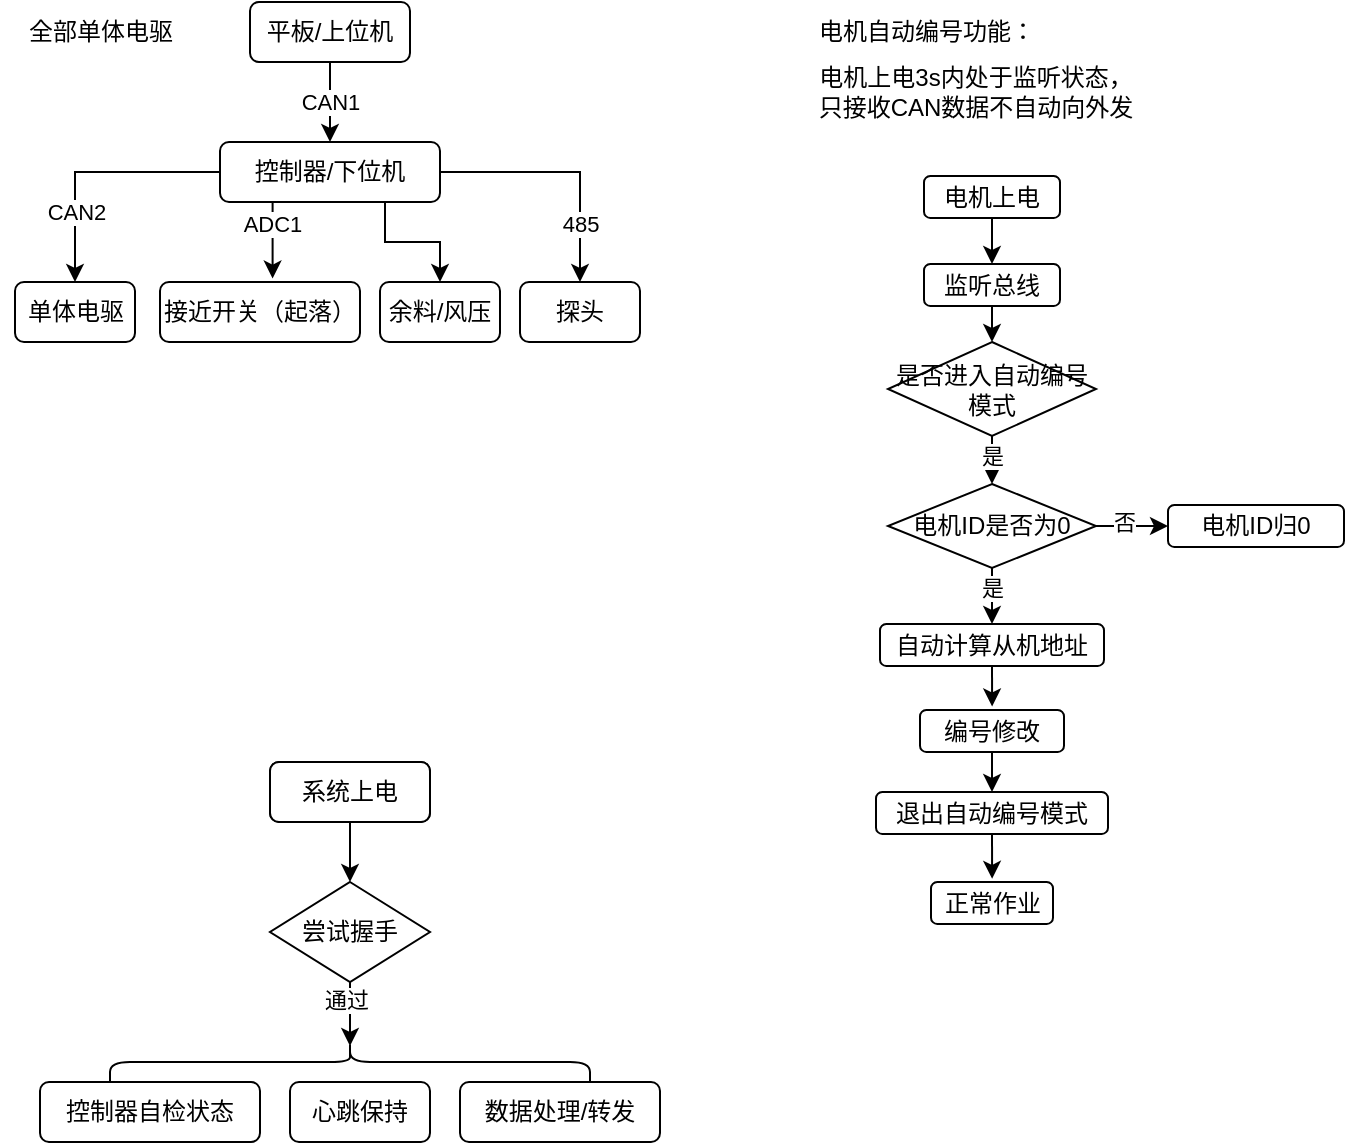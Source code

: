 <mxfile version="28.0.7">
  <diagram name="第 1 页" id="hQQTb26Kw4SWq1hqYUZ3">
    <mxGraphModel dx="672" dy="449" grid="0" gridSize="10" guides="1" tooltips="1" connect="1" arrows="1" fold="1" page="1" pageScale="1" pageWidth="4681" pageHeight="3300" math="0" shadow="0">
      <root>
        <mxCell id="0" />
        <mxCell id="1" parent="0" />
        <mxCell id="UMef8A2W53G7Eu2KbrEZ-11" style="edgeStyle=orthogonalEdgeStyle;rounded=0;orthogonalLoop=1;jettySize=auto;html=1;exitX=0.5;exitY=1;exitDx=0;exitDy=0;entryX=0.5;entryY=0;entryDx=0;entryDy=0;" edge="1" parent="1" source="UMef8A2W53G7Eu2KbrEZ-1" target="UMef8A2W53G7Eu2KbrEZ-2">
          <mxGeometry relative="1" as="geometry" />
        </mxCell>
        <mxCell id="UMef8A2W53G7Eu2KbrEZ-1" value="系统上电" style="rounded=1;whiteSpace=wrap;html=1;" vertex="1" parent="1">
          <mxGeometry x="165" y="410" width="80" height="30" as="geometry" />
        </mxCell>
        <mxCell id="UMef8A2W53G7Eu2KbrEZ-2" value="尝试握手" style="rhombus;whiteSpace=wrap;html=1;" vertex="1" parent="1">
          <mxGeometry x="165" y="470" width="80" height="50" as="geometry" />
        </mxCell>
        <mxCell id="UMef8A2W53G7Eu2KbrEZ-3" value="控制器自检状态" style="rounded=1;whiteSpace=wrap;html=1;" vertex="1" parent="1">
          <mxGeometry x="50" y="570" width="110" height="30" as="geometry" />
        </mxCell>
        <mxCell id="UMef8A2W53G7Eu2KbrEZ-4" value="心跳保持" style="rounded=1;whiteSpace=wrap;html=1;" vertex="1" parent="1">
          <mxGeometry x="175" y="570" width="70" height="30" as="geometry" />
        </mxCell>
        <mxCell id="UMef8A2W53G7Eu2KbrEZ-6" value="数据处理/转发" style="rounded=1;whiteSpace=wrap;html=1;" vertex="1" parent="1">
          <mxGeometry x="260" y="570" width="100" height="30" as="geometry" />
        </mxCell>
        <mxCell id="UMef8A2W53G7Eu2KbrEZ-8" value="" style="shape=curlyBracket;whiteSpace=wrap;html=1;rounded=1;labelPosition=left;verticalLabelPosition=middle;align=right;verticalAlign=middle;rotation=90;" vertex="1" parent="1">
          <mxGeometry x="195" y="440" width="20" height="240" as="geometry" />
        </mxCell>
        <mxCell id="UMef8A2W53G7Eu2KbrEZ-9" style="edgeStyle=orthogonalEdgeStyle;rounded=0;orthogonalLoop=1;jettySize=auto;html=1;exitX=0.5;exitY=1;exitDx=0;exitDy=0;entryX=0.1;entryY=0.5;entryDx=0;entryDy=0;entryPerimeter=0;" edge="1" parent="1" source="UMef8A2W53G7Eu2KbrEZ-2" target="UMef8A2W53G7Eu2KbrEZ-8">
          <mxGeometry relative="1" as="geometry" />
        </mxCell>
        <mxCell id="UMef8A2W53G7Eu2KbrEZ-10" value="通过" style="edgeLabel;html=1;align=center;verticalAlign=middle;resizable=0;points=[];" vertex="1" connectable="0" parent="UMef8A2W53G7Eu2KbrEZ-9">
          <mxGeometry x="-0.426" y="-2" relative="1" as="geometry">
            <mxPoint as="offset" />
          </mxGeometry>
        </mxCell>
        <mxCell id="UMef8A2W53G7Eu2KbrEZ-12" value="系统上电" style="rounded=1;whiteSpace=wrap;html=1;" vertex="1" parent="1">
          <mxGeometry x="165" y="410" width="80" height="30" as="geometry" />
        </mxCell>
        <mxCell id="UMef8A2W53G7Eu2KbrEZ-19" style="edgeStyle=orthogonalEdgeStyle;rounded=0;orthogonalLoop=1;jettySize=auto;html=1;exitX=0.5;exitY=1;exitDx=0;exitDy=0;" edge="1" parent="1" source="UMef8A2W53G7Eu2KbrEZ-15" target="UMef8A2W53G7Eu2KbrEZ-18">
          <mxGeometry relative="1" as="geometry" />
        </mxCell>
        <mxCell id="UMef8A2W53G7Eu2KbrEZ-20" value="CAN1" style="edgeLabel;html=1;align=center;verticalAlign=middle;resizable=0;points=[];" vertex="1" connectable="0" parent="UMef8A2W53G7Eu2KbrEZ-19">
          <mxGeometry x="-0.442" y="-1" relative="1" as="geometry">
            <mxPoint x="1" y="9" as="offset" />
          </mxGeometry>
        </mxCell>
        <mxCell id="UMef8A2W53G7Eu2KbrEZ-15" value="平板/上位机" style="rounded=1;whiteSpace=wrap;html=1;" vertex="1" parent="1">
          <mxGeometry x="155" y="30" width="80" height="30" as="geometry" />
        </mxCell>
        <mxCell id="UMef8A2W53G7Eu2KbrEZ-28" style="edgeStyle=orthogonalEdgeStyle;rounded=0;orthogonalLoop=1;jettySize=auto;html=1;exitX=0;exitY=0.5;exitDx=0;exitDy=0;entryX=0.5;entryY=0;entryDx=0;entryDy=0;" edge="1" parent="1" source="UMef8A2W53G7Eu2KbrEZ-18" target="UMef8A2W53G7Eu2KbrEZ-23">
          <mxGeometry relative="1" as="geometry" />
        </mxCell>
        <mxCell id="UMef8A2W53G7Eu2KbrEZ-29" value="CAN2" style="edgeLabel;html=1;align=center;verticalAlign=middle;resizable=0;points=[];" vertex="1" connectable="0" parent="UMef8A2W53G7Eu2KbrEZ-28">
          <mxGeometry x="0.446" y="1" relative="1" as="geometry">
            <mxPoint x="-1" as="offset" />
          </mxGeometry>
        </mxCell>
        <mxCell id="UMef8A2W53G7Eu2KbrEZ-32" style="edgeStyle=orthogonalEdgeStyle;rounded=0;orthogonalLoop=1;jettySize=auto;html=1;exitX=0.75;exitY=1;exitDx=0;exitDy=0;entryX=0.5;entryY=0;entryDx=0;entryDy=0;" edge="1" parent="1" source="UMef8A2W53G7Eu2KbrEZ-18" target="UMef8A2W53G7Eu2KbrEZ-25">
          <mxGeometry relative="1" as="geometry" />
        </mxCell>
        <mxCell id="UMef8A2W53G7Eu2KbrEZ-33" style="edgeStyle=orthogonalEdgeStyle;rounded=0;orthogonalLoop=1;jettySize=auto;html=1;exitX=1;exitY=0.5;exitDx=0;exitDy=0;entryX=0.5;entryY=0;entryDx=0;entryDy=0;" edge="1" parent="1" source="UMef8A2W53G7Eu2KbrEZ-18" target="UMef8A2W53G7Eu2KbrEZ-26">
          <mxGeometry relative="1" as="geometry" />
        </mxCell>
        <mxCell id="UMef8A2W53G7Eu2KbrEZ-34" value="485" style="edgeLabel;html=1;align=center;verticalAlign=middle;resizable=0;points=[];" vertex="1" connectable="0" parent="UMef8A2W53G7Eu2KbrEZ-33">
          <mxGeometry x="0.383" relative="1" as="geometry">
            <mxPoint y="9" as="offset" />
          </mxGeometry>
        </mxCell>
        <mxCell id="UMef8A2W53G7Eu2KbrEZ-18" value="控制器/下位机" style="rounded=1;whiteSpace=wrap;html=1;" vertex="1" parent="1">
          <mxGeometry x="140" y="100" width="110" height="30" as="geometry" />
        </mxCell>
        <mxCell id="UMef8A2W53G7Eu2KbrEZ-23" value="单体电驱" style="rounded=1;whiteSpace=wrap;html=1;" vertex="1" parent="1">
          <mxGeometry x="37.5" y="170" width="60" height="30" as="geometry" />
        </mxCell>
        <mxCell id="UMef8A2W53G7Eu2KbrEZ-24" value="接近开关（起落）" style="rounded=1;whiteSpace=wrap;html=1;" vertex="1" parent="1">
          <mxGeometry x="110" y="170" width="100" height="30" as="geometry" />
        </mxCell>
        <mxCell id="UMef8A2W53G7Eu2KbrEZ-25" value="余料/风压" style="rounded=1;whiteSpace=wrap;html=1;" vertex="1" parent="1">
          <mxGeometry x="220" y="170" width="60" height="30" as="geometry" />
        </mxCell>
        <mxCell id="UMef8A2W53G7Eu2KbrEZ-26" value="探头" style="rounded=1;whiteSpace=wrap;html=1;" vertex="1" parent="1">
          <mxGeometry x="290" y="170" width="60" height="30" as="geometry" />
        </mxCell>
        <mxCell id="UMef8A2W53G7Eu2KbrEZ-27" value="全部单体电驱" style="text;html=1;align=center;verticalAlign=middle;resizable=0;points=[];autosize=1;strokeColor=none;fillColor=none;" vertex="1" parent="1">
          <mxGeometry x="30" y="30" width="100" height="30" as="geometry" />
        </mxCell>
        <mxCell id="UMef8A2W53G7Eu2KbrEZ-30" style="edgeStyle=orthogonalEdgeStyle;rounded=0;orthogonalLoop=1;jettySize=auto;html=1;exitX=0.25;exitY=1;exitDx=0;exitDy=0;entryX=0.563;entryY=-0.057;entryDx=0;entryDy=0;entryPerimeter=0;" edge="1" parent="1" source="UMef8A2W53G7Eu2KbrEZ-18" target="UMef8A2W53G7Eu2KbrEZ-24">
          <mxGeometry relative="1" as="geometry" />
        </mxCell>
        <mxCell id="UMef8A2W53G7Eu2KbrEZ-31" value="ADC1" style="edgeLabel;html=1;align=center;verticalAlign=middle;resizable=0;points=[];" vertex="1" connectable="0" parent="UMef8A2W53G7Eu2KbrEZ-30">
          <mxGeometry x="-0.252" relative="1" as="geometry">
            <mxPoint x="-1" y="-3" as="offset" />
          </mxGeometry>
        </mxCell>
        <mxCell id="UMef8A2W53G7Eu2KbrEZ-45" style="edgeStyle=orthogonalEdgeStyle;rounded=0;orthogonalLoop=1;jettySize=auto;html=1;exitX=0.5;exitY=1;exitDx=0;exitDy=0;entryX=0.5;entryY=0;entryDx=0;entryDy=0;" edge="1" parent="1" source="UMef8A2W53G7Eu2KbrEZ-35" target="UMef8A2W53G7Eu2KbrEZ-39">
          <mxGeometry relative="1" as="geometry" />
        </mxCell>
        <mxCell id="UMef8A2W53G7Eu2KbrEZ-35" value="电机上电" style="rounded=1;whiteSpace=wrap;html=1;" vertex="1" parent="1">
          <mxGeometry x="492" y="117" width="68" height="21" as="geometry" />
        </mxCell>
        <mxCell id="UMef8A2W53G7Eu2KbrEZ-36" value="电机自动编号功能：" style="text;html=1;align=center;verticalAlign=middle;resizable=0;points=[];autosize=1;strokeColor=none;fillColor=none;" vertex="1" parent="1">
          <mxGeometry x="430" y="32" width="126" height="26" as="geometry" />
        </mxCell>
        <mxCell id="UMef8A2W53G7Eu2KbrEZ-38" value="电机上电3s内处于监听状态，只接收CAN数据不自动向外发" style="text;html=1;align=center;verticalAlign=middle;whiteSpace=wrap;rounded=0;" vertex="1" parent="1">
          <mxGeometry x="438" y="60" width="160" height="30" as="geometry" />
        </mxCell>
        <mxCell id="UMef8A2W53G7Eu2KbrEZ-46" style="edgeStyle=orthogonalEdgeStyle;rounded=0;orthogonalLoop=1;jettySize=auto;html=1;exitX=0.5;exitY=1;exitDx=0;exitDy=0;entryX=0.5;entryY=0;entryDx=0;entryDy=0;" edge="1" parent="1" source="UMef8A2W53G7Eu2KbrEZ-39" target="UMef8A2W53G7Eu2KbrEZ-40">
          <mxGeometry relative="1" as="geometry" />
        </mxCell>
        <mxCell id="UMef8A2W53G7Eu2KbrEZ-39" value="监听总线" style="rounded=1;whiteSpace=wrap;html=1;" vertex="1" parent="1">
          <mxGeometry x="492" y="161" width="68" height="21" as="geometry" />
        </mxCell>
        <mxCell id="UMef8A2W53G7Eu2KbrEZ-47" style="edgeStyle=orthogonalEdgeStyle;rounded=0;orthogonalLoop=1;jettySize=auto;html=1;exitX=0.5;exitY=1;exitDx=0;exitDy=0;entryX=0.5;entryY=0;entryDx=0;entryDy=0;" edge="1" parent="1" source="UMef8A2W53G7Eu2KbrEZ-40" target="UMef8A2W53G7Eu2KbrEZ-43">
          <mxGeometry relative="1" as="geometry">
            <mxPoint x="526.065" y="265.581" as="targetPoint" />
          </mxGeometry>
        </mxCell>
        <mxCell id="UMef8A2W53G7Eu2KbrEZ-48" value="是" style="edgeLabel;html=1;align=center;verticalAlign=middle;resizable=0;points=[];" vertex="1" connectable="0" parent="UMef8A2W53G7Eu2KbrEZ-47">
          <mxGeometry x="-0.172" relative="1" as="geometry">
            <mxPoint as="offset" />
          </mxGeometry>
        </mxCell>
        <mxCell id="UMef8A2W53G7Eu2KbrEZ-40" value="是否进入自动编号模式" style="rhombus;whiteSpace=wrap;html=1;" vertex="1" parent="1">
          <mxGeometry x="474" y="200" width="104" height="47" as="geometry" />
        </mxCell>
        <mxCell id="UMef8A2W53G7Eu2KbrEZ-59" style="edgeStyle=orthogonalEdgeStyle;rounded=0;orthogonalLoop=1;jettySize=auto;html=1;exitX=0.5;exitY=1;exitDx=0;exitDy=0;" edge="1" parent="1" source="UMef8A2W53G7Eu2KbrEZ-41">
          <mxGeometry relative="1" as="geometry">
            <mxPoint x="526.065" y="382.226" as="targetPoint" />
          </mxGeometry>
        </mxCell>
        <mxCell id="UMef8A2W53G7Eu2KbrEZ-41" value="自动计算从机地址" style="rounded=1;whiteSpace=wrap;html=1;" vertex="1" parent="1">
          <mxGeometry x="470" y="341" width="112" height="21" as="geometry" />
        </mxCell>
        <mxCell id="UMef8A2W53G7Eu2KbrEZ-42" value="电机ID归0" style="rounded=1;whiteSpace=wrap;html=1;" vertex="1" parent="1">
          <mxGeometry x="614" y="281.5" width="88" height="21" as="geometry" />
        </mxCell>
        <mxCell id="UMef8A2W53G7Eu2KbrEZ-50" style="edgeStyle=orthogonalEdgeStyle;rounded=0;orthogonalLoop=1;jettySize=auto;html=1;exitX=1;exitY=0.5;exitDx=0;exitDy=0;entryX=0;entryY=0.5;entryDx=0;entryDy=0;" edge="1" parent="1" source="UMef8A2W53G7Eu2KbrEZ-43" target="UMef8A2W53G7Eu2KbrEZ-42">
          <mxGeometry relative="1" as="geometry" />
        </mxCell>
        <mxCell id="UMef8A2W53G7Eu2KbrEZ-52" value="否" style="edgeLabel;html=1;align=center;verticalAlign=middle;resizable=0;points=[];" vertex="1" connectable="0" parent="UMef8A2W53G7Eu2KbrEZ-50">
          <mxGeometry x="-0.244" y="2" relative="1" as="geometry">
            <mxPoint as="offset" />
          </mxGeometry>
        </mxCell>
        <mxCell id="UMef8A2W53G7Eu2KbrEZ-54" style="edgeStyle=orthogonalEdgeStyle;rounded=0;orthogonalLoop=1;jettySize=auto;html=1;exitX=0.5;exitY=1;exitDx=0;exitDy=0;entryX=0.5;entryY=0;entryDx=0;entryDy=0;" edge="1" parent="1" source="UMef8A2W53G7Eu2KbrEZ-43" target="UMef8A2W53G7Eu2KbrEZ-41">
          <mxGeometry relative="1" as="geometry" />
        </mxCell>
        <mxCell id="UMef8A2W53G7Eu2KbrEZ-55" value="是" style="edgeLabel;html=1;align=center;verticalAlign=middle;resizable=0;points=[];" vertex="1" connectable="0" parent="UMef8A2W53G7Eu2KbrEZ-54">
          <mxGeometry x="-0.306" relative="1" as="geometry">
            <mxPoint as="offset" />
          </mxGeometry>
        </mxCell>
        <mxCell id="UMef8A2W53G7Eu2KbrEZ-43" value="电机ID是否为0" style="rhombus;whiteSpace=wrap;html=1;" vertex="1" parent="1">
          <mxGeometry x="474" y="271" width="104" height="42" as="geometry" />
        </mxCell>
        <mxCell id="UMef8A2W53G7Eu2KbrEZ-60" style="edgeStyle=orthogonalEdgeStyle;rounded=0;orthogonalLoop=1;jettySize=auto;html=1;exitX=0.5;exitY=1;exitDx=0;exitDy=0;entryX=0.5;entryY=0;entryDx=0;entryDy=0;" edge="1" parent="1" source="UMef8A2W53G7Eu2KbrEZ-56" target="UMef8A2W53G7Eu2KbrEZ-57">
          <mxGeometry relative="1" as="geometry" />
        </mxCell>
        <mxCell id="UMef8A2W53G7Eu2KbrEZ-56" value="编号修改" style="rounded=1;whiteSpace=wrap;html=1;" vertex="1" parent="1">
          <mxGeometry x="490" y="384" width="72" height="21" as="geometry" />
        </mxCell>
        <mxCell id="UMef8A2W53G7Eu2KbrEZ-61" style="edgeStyle=orthogonalEdgeStyle;rounded=0;orthogonalLoop=1;jettySize=auto;html=1;exitX=0.5;exitY=1;exitDx=0;exitDy=0;" edge="1" parent="1" source="UMef8A2W53G7Eu2KbrEZ-57">
          <mxGeometry relative="1" as="geometry">
            <mxPoint x="526.065" y="468.419" as="targetPoint" />
          </mxGeometry>
        </mxCell>
        <mxCell id="UMef8A2W53G7Eu2KbrEZ-57" value="退出自动编号模式" style="rounded=1;whiteSpace=wrap;html=1;" vertex="1" parent="1">
          <mxGeometry x="468" y="425" width="116" height="21" as="geometry" />
        </mxCell>
        <mxCell id="UMef8A2W53G7Eu2KbrEZ-58" value="正常作业" style="rounded=1;whiteSpace=wrap;html=1;" vertex="1" parent="1">
          <mxGeometry x="495.5" y="470" width="61" height="21" as="geometry" />
        </mxCell>
      </root>
    </mxGraphModel>
  </diagram>
</mxfile>
